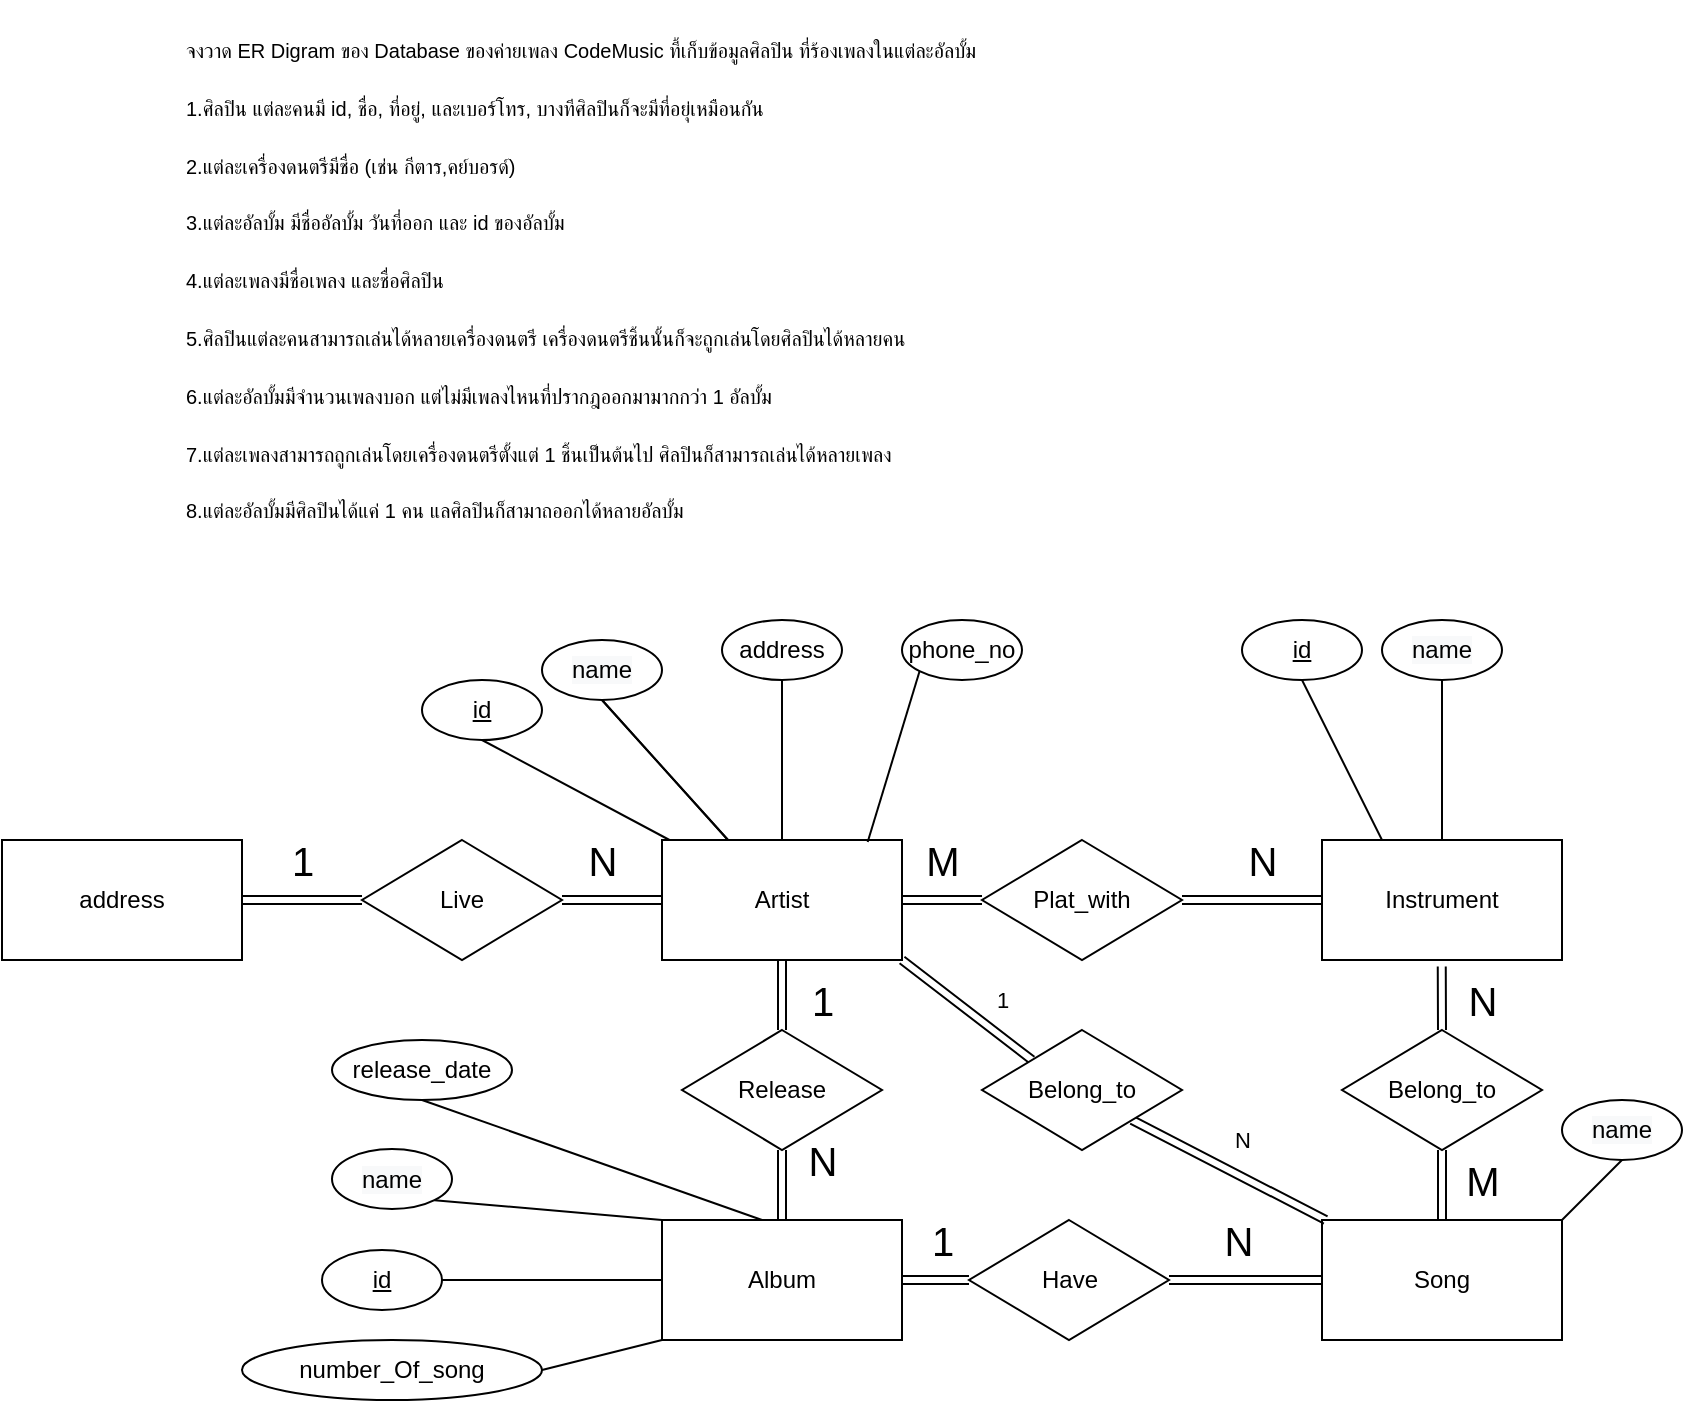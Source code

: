 <mxfile version="13.1.14" type="github"><diagram id="uJ12dPE0Tp6fztiOlcnR" name="Page-1"><mxGraphModel dx="2048" dy="645" grid="1" gridSize="10" guides="1" tooltips="1" connect="1" arrows="1" fold="1" page="1" pageScale="1" pageWidth="827" pageHeight="1169" math="0" shadow="0"><root><mxCell id="0"/><mxCell id="1" parent="0"/><mxCell id="2w4ojBGERmid-LMVR7Vo-17" value="&lt;font style=&quot;font-size: 10px&quot;&gt;จงวาด ER Digram ของ Database ของค่ายเพลง CodeMusic ที้เก็บข้อมูลศิลปิน ที่ร้องเพลงในแต่ละอัลบั้ม&lt;br&gt;1.ศิลปิน แต่ละคนมี id, ชื่อ, ที่อยู่, และเบอร์โทร, บางทีศิลปินก็จะมีที่อยุ่เหมือนกัน&lt;br&gt;2.แต่ละเครื่องดนตรีมีชื่อ (เช่น กีตาร,คย์บอรด์)&lt;br&gt;3.แต่ละอัลบั้ม มีชื่ออัลบั้ม วันที่ออก และ id ของอัลบั้ม&lt;br&gt;4.แต่ละเพลงมีชื่อเพลง และชื่อศิลปิน&lt;br&gt;5.ศิลปินแต่ละคนสามารถเล่นได้หลายเครื่องดนตรี เครื่องดนตรีชิ้นนั้นก็จะถูกเล่นโดยศิลปินได้หลายคน&lt;br&gt;6.แต่ละอัลบั้มมีจำนวนเพลงบอก แต่ไม่มีเพลงไหนที่ปรากฎออกมามากกว่า 1 อัลบั้ม&lt;br&gt;7.แต่ละเพลงสามารถถูกเล่นโดยเครื่องดนตรีตั้งแต่ 1 ชิ้นเป็นต้นไป ศิลปินก็สามารถเล่นได้หลายเพลง&lt;br&gt;8.แต่ละอัลบั้มมีศิลปินได้แค่ 1 คน แลศิลปินก็สามาถออกได้หลายอัลบั้ม&lt;br&gt;&lt;/font&gt;" style="text;html=1;strokeColor=none;fillColor=none;align=left;verticalAlign=top;whiteSpace=wrap;rounded=0;fontSize=24;" parent="1" vertex="1"><mxGeometry x="20" y="10" width="650" height="160" as="geometry"/></mxCell><mxCell id="wVA5pUu3o8I1VaCONGyS-31" value="1" style="edgeStyle=none;rounded=0;orthogonalLoop=1;jettySize=auto;html=1;exitX=1;exitY=1;exitDx=0;exitDy=0;entryX=0;entryY=0;entryDx=0;entryDy=0;startArrow=none;startFill=0;endArrow=none;endFill=0;shape=link;" edge="1" parent="1" source="wVA5pUu3o8I1VaCONGyS-1" target="wVA5pUu3o8I1VaCONGyS-30"><mxGeometry x="0.264" y="15" relative="1" as="geometry"><mxPoint as="offset"/></mxGeometry></mxCell><mxCell id="wVA5pUu3o8I1VaCONGyS-60" value="1" style="edgeStyle=none;rounded=0;orthogonalLoop=1;jettySize=auto;html=1;startArrow=none;startFill=0;endArrow=none;endFill=0;strokeWidth=1;fontSize=20;shape=link;" edge="1" parent="1" source="wVA5pUu3o8I1VaCONGyS-1" target="wVA5pUu3o8I1VaCONGyS-59"><mxGeometry x="0.143" y="20" relative="1" as="geometry"><mxPoint as="offset"/></mxGeometry></mxCell><mxCell id="wVA5pUu3o8I1VaCONGyS-1" value="Artist" style="rounded=0;whiteSpace=wrap;html=1;" vertex="1" parent="1"><mxGeometry x="260" y="430" width="120" height="60" as="geometry"/></mxCell><mxCell id="wVA5pUu3o8I1VaCONGyS-18" style="edgeStyle=none;rounded=0;orthogonalLoop=1;jettySize=auto;html=1;exitX=0.5;exitY=1;exitDx=0;exitDy=0;startArrow=none;startFill=0;endArrow=none;endFill=0;" edge="1" parent="1" source="wVA5pUu3o8I1VaCONGyS-2" target="wVA5pUu3o8I1VaCONGyS-1"><mxGeometry relative="1" as="geometry"/></mxCell><mxCell id="wVA5pUu3o8I1VaCONGyS-2" value="&lt;u&gt;id&lt;/u&gt;" style="ellipse;whiteSpace=wrap;html=1;" vertex="1" parent="1"><mxGeometry x="140" y="350" width="60" height="30" as="geometry"/></mxCell><mxCell id="wVA5pUu3o8I1VaCONGyS-17" style="rounded=0;orthogonalLoop=1;jettySize=auto;html=1;exitX=0.5;exitY=1;exitDx=0;exitDy=0;startArrow=none;startFill=0;endArrow=none;endFill=0;" edge="1" parent="1" source="wVA5pUu3o8I1VaCONGyS-3" target="wVA5pUu3o8I1VaCONGyS-1"><mxGeometry relative="1" as="geometry"/></mxCell><mxCell id="wVA5pUu3o8I1VaCONGyS-20" style="edgeStyle=none;rounded=0;orthogonalLoop=1;jettySize=auto;html=1;exitX=0.5;exitY=1;exitDx=0;exitDy=0;startArrow=none;startFill=0;endArrow=none;endFill=0;" edge="1" parent="1" source="wVA5pUu3o8I1VaCONGyS-3" target="wVA5pUu3o8I1VaCONGyS-1"><mxGeometry relative="1" as="geometry"/></mxCell><mxCell id="wVA5pUu3o8I1VaCONGyS-3" value="&#10;&#10;&lt;span style=&quot;color: rgb(0, 0, 0); font-family: helvetica; font-size: 12px; font-style: normal; font-weight: 400; letter-spacing: normal; text-align: center; text-indent: 0px; text-transform: none; word-spacing: 0px; background-color: rgb(248, 249, 250); display: inline; float: none;&quot;&gt;name&lt;/span&gt;&#10;&#10;" style="ellipse;whiteSpace=wrap;html=1;" vertex="1" parent="1"><mxGeometry x="200" y="330" width="60" height="30" as="geometry"/></mxCell><mxCell id="wVA5pUu3o8I1VaCONGyS-19" style="edgeStyle=none;rounded=0;orthogonalLoop=1;jettySize=auto;html=1;exitX=0.5;exitY=1;exitDx=0;exitDy=0;entryX=0.5;entryY=0;entryDx=0;entryDy=0;startArrow=none;startFill=0;endArrow=none;endFill=0;" edge="1" parent="1" source="wVA5pUu3o8I1VaCONGyS-4" target="wVA5pUu3o8I1VaCONGyS-1"><mxGeometry relative="1" as="geometry"/></mxCell><mxCell id="wVA5pUu3o8I1VaCONGyS-4" value="address" style="ellipse;whiteSpace=wrap;html=1;" vertex="1" parent="1"><mxGeometry x="290" y="320" width="60" height="30" as="geometry"/></mxCell><mxCell id="wVA5pUu3o8I1VaCONGyS-21" style="edgeStyle=none;rounded=0;orthogonalLoop=1;jettySize=auto;html=1;exitX=0;exitY=1;exitDx=0;exitDy=0;entryX=0.857;entryY=0.017;entryDx=0;entryDy=0;entryPerimeter=0;startArrow=none;startFill=0;endArrow=none;endFill=0;" edge="1" parent="1" source="wVA5pUu3o8I1VaCONGyS-5" target="wVA5pUu3o8I1VaCONGyS-1"><mxGeometry relative="1" as="geometry"/></mxCell><mxCell id="wVA5pUu3o8I1VaCONGyS-5" value="phone_no" style="ellipse;whiteSpace=wrap;html=1;" vertex="1" parent="1"><mxGeometry x="380" y="320" width="60" height="30" as="geometry"/></mxCell><mxCell id="wVA5pUu3o8I1VaCONGyS-6" value="Instrument" style="rounded=0;whiteSpace=wrap;html=1;" vertex="1" parent="1"><mxGeometry x="590" y="430" width="120" height="60" as="geometry"/></mxCell><mxCell id="wVA5pUu3o8I1VaCONGyS-22" style="edgeStyle=none;rounded=0;orthogonalLoop=1;jettySize=auto;html=1;exitX=0.5;exitY=1;exitDx=0;exitDy=0;entryX=0.25;entryY=0;entryDx=0;entryDy=0;startArrow=none;startFill=0;endArrow=none;endFill=0;" edge="1" parent="1" source="wVA5pUu3o8I1VaCONGyS-7" target="wVA5pUu3o8I1VaCONGyS-6"><mxGeometry relative="1" as="geometry"/></mxCell><mxCell id="wVA5pUu3o8I1VaCONGyS-7" value="&lt;u&gt;id&lt;/u&gt;" style="ellipse;whiteSpace=wrap;html=1;" vertex="1" parent="1"><mxGeometry x="550" y="320" width="60" height="30" as="geometry"/></mxCell><mxCell id="wVA5pUu3o8I1VaCONGyS-23" style="edgeStyle=none;rounded=0;orthogonalLoop=1;jettySize=auto;html=1;exitX=0.5;exitY=1;exitDx=0;exitDy=0;entryX=0.5;entryY=0;entryDx=0;entryDy=0;startArrow=none;startFill=0;endArrow=none;endFill=0;" edge="1" parent="1" source="wVA5pUu3o8I1VaCONGyS-8" target="wVA5pUu3o8I1VaCONGyS-6"><mxGeometry relative="1" as="geometry"/></mxCell><mxCell id="wVA5pUu3o8I1VaCONGyS-8" value="&#10;&#10;&lt;span style=&quot;color: rgb(0, 0, 0); font-family: helvetica; font-size: 12px; font-style: normal; font-weight: 400; letter-spacing: normal; text-align: center; text-indent: 0px; text-transform: none; word-spacing: 0px; background-color: rgb(248, 249, 250); display: inline; float: none;&quot;&gt;name&lt;/span&gt;&#10;&#10;" style="ellipse;whiteSpace=wrap;html=1;" vertex="1" parent="1"><mxGeometry x="620" y="320" width="60" height="30" as="geometry"/></mxCell><mxCell id="wVA5pUu3o8I1VaCONGyS-9" value="Album" style="rounded=0;whiteSpace=wrap;html=1;" vertex="1" parent="1"><mxGeometry x="260" y="620" width="120" height="60" as="geometry"/></mxCell><mxCell id="wVA5pUu3o8I1VaCONGyS-25" style="edgeStyle=none;rounded=0;orthogonalLoop=1;jettySize=auto;html=1;exitX=1;exitY=1;exitDx=0;exitDy=0;entryX=0;entryY=0;entryDx=0;entryDy=0;startArrow=none;startFill=0;endArrow=none;endFill=0;" edge="1" parent="1" source="wVA5pUu3o8I1VaCONGyS-10" target="wVA5pUu3o8I1VaCONGyS-9"><mxGeometry relative="1" as="geometry"/></mxCell><mxCell id="wVA5pUu3o8I1VaCONGyS-10" value="&#10;&#10;&lt;span style=&quot;color: rgb(0, 0, 0); font-family: helvetica; font-size: 12px; font-style: normal; font-weight: 400; letter-spacing: normal; text-align: center; text-indent: 0px; text-transform: none; word-spacing: 0px; background-color: rgb(248, 249, 250); display: inline; float: none;&quot;&gt;name&lt;/span&gt;&#10;&#10;" style="ellipse;whiteSpace=wrap;html=1;" vertex="1" parent="1"><mxGeometry x="95" y="584.5" width="60" height="30" as="geometry"/></mxCell><mxCell id="wVA5pUu3o8I1VaCONGyS-24" style="edgeStyle=none;rounded=0;orthogonalLoop=1;jettySize=auto;html=1;exitX=0.5;exitY=1;exitDx=0;exitDy=0;startArrow=none;startFill=0;endArrow=none;endFill=0;" edge="1" parent="1" source="wVA5pUu3o8I1VaCONGyS-11" target="wVA5pUu3o8I1VaCONGyS-9"><mxGeometry relative="1" as="geometry"><Array as="points"><mxPoint x="310" y="620"/></Array></mxGeometry></mxCell><mxCell id="wVA5pUu3o8I1VaCONGyS-11" value="&lt;font face=&quot;helvetica&quot;&gt;release_date&lt;/font&gt;" style="ellipse;whiteSpace=wrap;html=1;" vertex="1" parent="1"><mxGeometry x="95" y="530" width="90" height="30" as="geometry"/></mxCell><mxCell id="wVA5pUu3o8I1VaCONGyS-12" value="Song" style="rounded=0;whiteSpace=wrap;html=1;" vertex="1" parent="1"><mxGeometry x="590" y="620" width="120" height="60" as="geometry"/></mxCell><mxCell id="wVA5pUu3o8I1VaCONGyS-27" style="edgeStyle=none;rounded=0;orthogonalLoop=1;jettySize=auto;html=1;exitX=0.5;exitY=1;exitDx=0;exitDy=0;entryX=1;entryY=0;entryDx=0;entryDy=0;startArrow=none;startFill=0;endArrow=none;endFill=0;" edge="1" parent="1" source="wVA5pUu3o8I1VaCONGyS-13" target="wVA5pUu3o8I1VaCONGyS-12"><mxGeometry relative="1" as="geometry"/></mxCell><mxCell id="wVA5pUu3o8I1VaCONGyS-13" value="&#10;&#10;&lt;span style=&quot;color: rgb(0, 0, 0); font-family: helvetica; font-size: 12px; font-style: normal; font-weight: 400; letter-spacing: normal; text-align: center; text-indent: 0px; text-transform: none; word-spacing: 0px; background-color: rgb(248, 249, 250); display: inline; float: none;&quot;&gt;name&lt;/span&gt;&#10;&#10;" style="ellipse;whiteSpace=wrap;html=1;" vertex="1" parent="1"><mxGeometry x="710" y="560" width="60" height="30" as="geometry"/></mxCell><mxCell id="wVA5pUu3o8I1VaCONGyS-26" style="edgeStyle=none;rounded=0;orthogonalLoop=1;jettySize=auto;html=1;exitX=1;exitY=0.5;exitDx=0;exitDy=0;entryX=0;entryY=0.5;entryDx=0;entryDy=0;startArrow=none;startFill=0;endArrow=none;endFill=0;" edge="1" parent="1" source="wVA5pUu3o8I1VaCONGyS-14" target="wVA5pUu3o8I1VaCONGyS-9"><mxGeometry relative="1" as="geometry"/></mxCell><mxCell id="wVA5pUu3o8I1VaCONGyS-14" value="&lt;u&gt;id&lt;/u&gt;" style="ellipse;whiteSpace=wrap;html=1;" vertex="1" parent="1"><mxGeometry x="90" y="635" width="60" height="30" as="geometry"/></mxCell><mxCell id="wVA5pUu3o8I1VaCONGyS-32" value="N" style="edgeStyle=none;rounded=0;orthogonalLoop=1;jettySize=auto;html=1;exitX=1;exitY=1;exitDx=0;exitDy=0;startArrow=none;startFill=0;endArrow=none;endFill=0;shape=link;" edge="1" parent="1" source="wVA5pUu3o8I1VaCONGyS-30" target="wVA5pUu3o8I1VaCONGyS-12"><mxGeometry x="-0.019" y="16" relative="1" as="geometry"><mxPoint as="offset"/></mxGeometry></mxCell><mxCell id="wVA5pUu3o8I1VaCONGyS-30" value="Belong_to" style="rhombus;whiteSpace=wrap;html=1;" vertex="1" parent="1"><mxGeometry x="420" y="525" width="100" height="60" as="geometry"/></mxCell><mxCell id="wVA5pUu3o8I1VaCONGyS-33" value="address" style="rounded=0;whiteSpace=wrap;html=1;" vertex="1" parent="1"><mxGeometry x="-70" y="430" width="120" height="60" as="geometry"/></mxCell><mxCell id="wVA5pUu3o8I1VaCONGyS-35" value="N" style="edgeStyle=none;rounded=0;orthogonalLoop=1;jettySize=auto;html=1;exitX=1;exitY=0.5;exitDx=0;exitDy=0;entryX=0;entryY=0.5;entryDx=0;entryDy=0;startArrow=none;startFill=0;endArrow=none;endFill=0;fontSize=20;shape=link;" edge="1" parent="1" source="wVA5pUu3o8I1VaCONGyS-34" target="wVA5pUu3o8I1VaCONGyS-1"><mxGeometry x="-0.2" y="20" relative="1" as="geometry"><mxPoint as="offset"/></mxGeometry></mxCell><mxCell id="wVA5pUu3o8I1VaCONGyS-36" value="1" style="edgeStyle=none;rounded=0;orthogonalLoop=1;jettySize=auto;html=1;exitX=0;exitY=0.5;exitDx=0;exitDy=0;entryX=1;entryY=0.5;entryDx=0;entryDy=0;startArrow=none;startFill=0;endArrow=none;endFill=0;strokeWidth=1;fontSize=20;shape=link;" edge="1" parent="1" source="wVA5pUu3o8I1VaCONGyS-34" target="wVA5pUu3o8I1VaCONGyS-33"><mxGeometry y="-20" relative="1" as="geometry"><mxPoint as="offset"/></mxGeometry></mxCell><mxCell id="wVA5pUu3o8I1VaCONGyS-34" value="Live" style="rhombus;whiteSpace=wrap;html=1;" vertex="1" parent="1"><mxGeometry x="110" y="430" width="100" height="60" as="geometry"/></mxCell><mxCell id="wVA5pUu3o8I1VaCONGyS-46" value="N" style="edgeStyle=none;shape=link;rounded=0;orthogonalLoop=1;jettySize=auto;html=1;exitX=1;exitY=0.5;exitDx=0;exitDy=0;entryX=0;entryY=0.5;entryDx=0;entryDy=0;startArrow=none;startFill=0;endArrow=none;endFill=0;strokeWidth=1;fontSize=20;" edge="1" parent="1" source="wVA5pUu3o8I1VaCONGyS-37" target="wVA5pUu3o8I1VaCONGyS-6"><mxGeometry x="0.143" y="20" relative="1" as="geometry"><mxPoint as="offset"/></mxGeometry></mxCell><mxCell id="wVA5pUu3o8I1VaCONGyS-47" value="M" style="edgeStyle=none;shape=link;rounded=0;orthogonalLoop=1;jettySize=auto;html=1;exitX=0;exitY=0.5;exitDx=0;exitDy=0;entryX=1;entryY=0.5;entryDx=0;entryDy=0;startArrow=none;startFill=0;endArrow=none;endFill=0;strokeWidth=1;fontSize=20;" edge="1" parent="1" source="wVA5pUu3o8I1VaCONGyS-37" target="wVA5pUu3o8I1VaCONGyS-1"><mxGeometry y="-20" relative="1" as="geometry"><mxPoint as="offset"/></mxGeometry></mxCell><mxCell id="wVA5pUu3o8I1VaCONGyS-37" value="Plat_with" style="rhombus;whiteSpace=wrap;html=1;" vertex="1" parent="1"><mxGeometry x="420" y="430" width="100" height="60" as="geometry"/></mxCell><mxCell id="wVA5pUu3o8I1VaCONGyS-49" style="edgeStyle=none;rounded=0;orthogonalLoop=1;jettySize=auto;html=1;exitX=1;exitY=0.5;exitDx=0;exitDy=0;entryX=0;entryY=1;entryDx=0;entryDy=0;startArrow=none;startFill=0;endArrow=none;endFill=0;strokeWidth=1;fontSize=20;" edge="1" parent="1" source="wVA5pUu3o8I1VaCONGyS-48" target="wVA5pUu3o8I1VaCONGyS-9"><mxGeometry relative="1" as="geometry"/></mxCell><mxCell id="wVA5pUu3o8I1VaCONGyS-48" value="number_Of_song" style="ellipse;whiteSpace=wrap;html=1;" vertex="1" parent="1"><mxGeometry x="50" y="680" width="150" height="30" as="geometry"/></mxCell><mxCell id="wVA5pUu3o8I1VaCONGyS-52" value="1" style="edgeStyle=none;rounded=0;orthogonalLoop=1;jettySize=auto;html=1;exitX=0;exitY=0.5;exitDx=0;exitDy=0;entryX=1;entryY=0.5;entryDx=0;entryDy=0;startArrow=none;startFill=0;endArrow=none;endFill=0;strokeWidth=1;fontSize=20;shape=link;" edge="1" parent="1" source="wVA5pUu3o8I1VaCONGyS-50" target="wVA5pUu3o8I1VaCONGyS-9"><mxGeometry x="-0.194" y="-20" relative="1" as="geometry"><mxPoint as="offset"/></mxGeometry></mxCell><mxCell id="wVA5pUu3o8I1VaCONGyS-53" value="N" style="edgeStyle=none;rounded=0;orthogonalLoop=1;jettySize=auto;html=1;startArrow=none;startFill=0;endArrow=none;endFill=0;strokeWidth=1;fontSize=20;shape=link;" edge="1" parent="1" source="wVA5pUu3o8I1VaCONGyS-50" target="wVA5pUu3o8I1VaCONGyS-12"><mxGeometry x="-0.096" y="20" relative="1" as="geometry"><Array as="points"><mxPoint x="530" y="650"/></Array><mxPoint as="offset"/></mxGeometry></mxCell><mxCell id="wVA5pUu3o8I1VaCONGyS-50" value="Have" style="rhombus;whiteSpace=wrap;html=1;" vertex="1" parent="1"><mxGeometry x="413.5" y="620" width="100" height="60" as="geometry"/></mxCell><mxCell id="wVA5pUu3o8I1VaCONGyS-56" value="M" style="edgeStyle=none;shape=link;rounded=0;orthogonalLoop=1;jettySize=auto;html=1;exitX=0.5;exitY=1;exitDx=0;exitDy=0;entryX=0.5;entryY=0;entryDx=0;entryDy=0;startArrow=none;startFill=0;endArrow=none;endFill=0;strokeWidth=1;fontSize=20;" edge="1" parent="1" source="wVA5pUu3o8I1VaCONGyS-55" target="wVA5pUu3o8I1VaCONGyS-12"><mxGeometry x="-0.143" y="20" relative="1" as="geometry"><mxPoint as="offset"/></mxGeometry></mxCell><mxCell id="wVA5pUu3o8I1VaCONGyS-57" value="N" style="edgeStyle=none;rounded=0;orthogonalLoop=1;jettySize=auto;html=1;exitX=0.5;exitY=0;exitDx=0;exitDy=0;entryX=0.499;entryY=1.054;entryDx=0;entryDy=0;entryPerimeter=0;startArrow=none;startFill=0;endArrow=none;endFill=0;strokeWidth=1;fontSize=20;shape=link;" edge="1" parent="1" source="wVA5pUu3o8I1VaCONGyS-55" target="wVA5pUu3o8I1VaCONGyS-6"><mxGeometry x="-0.06" y="-20" relative="1" as="geometry"><mxPoint as="offset"/></mxGeometry></mxCell><mxCell id="wVA5pUu3o8I1VaCONGyS-55" value="Belong_to" style="rhombus;whiteSpace=wrap;html=1;" vertex="1" parent="1"><mxGeometry x="600" y="525" width="100" height="60" as="geometry"/></mxCell><mxCell id="wVA5pUu3o8I1VaCONGyS-61" value="N" style="edgeStyle=none;rounded=0;orthogonalLoop=1;jettySize=auto;html=1;exitX=0.5;exitY=1;exitDx=0;exitDy=0;entryX=0.5;entryY=0;entryDx=0;entryDy=0;startArrow=none;startFill=0;endArrow=none;endFill=0;strokeWidth=1;fontSize=20;shape=link;" edge="1" parent="1" source="wVA5pUu3o8I1VaCONGyS-59" target="wVA5pUu3o8I1VaCONGyS-9"><mxGeometry x="-0.714" y="20" relative="1" as="geometry"><mxPoint as="offset"/></mxGeometry></mxCell><mxCell id="wVA5pUu3o8I1VaCONGyS-59" value="Release" style="rhombus;whiteSpace=wrap;html=1;" vertex="1" parent="1"><mxGeometry x="270" y="525" width="100" height="60" as="geometry"/></mxCell></root></mxGraphModel></diagram></mxfile>